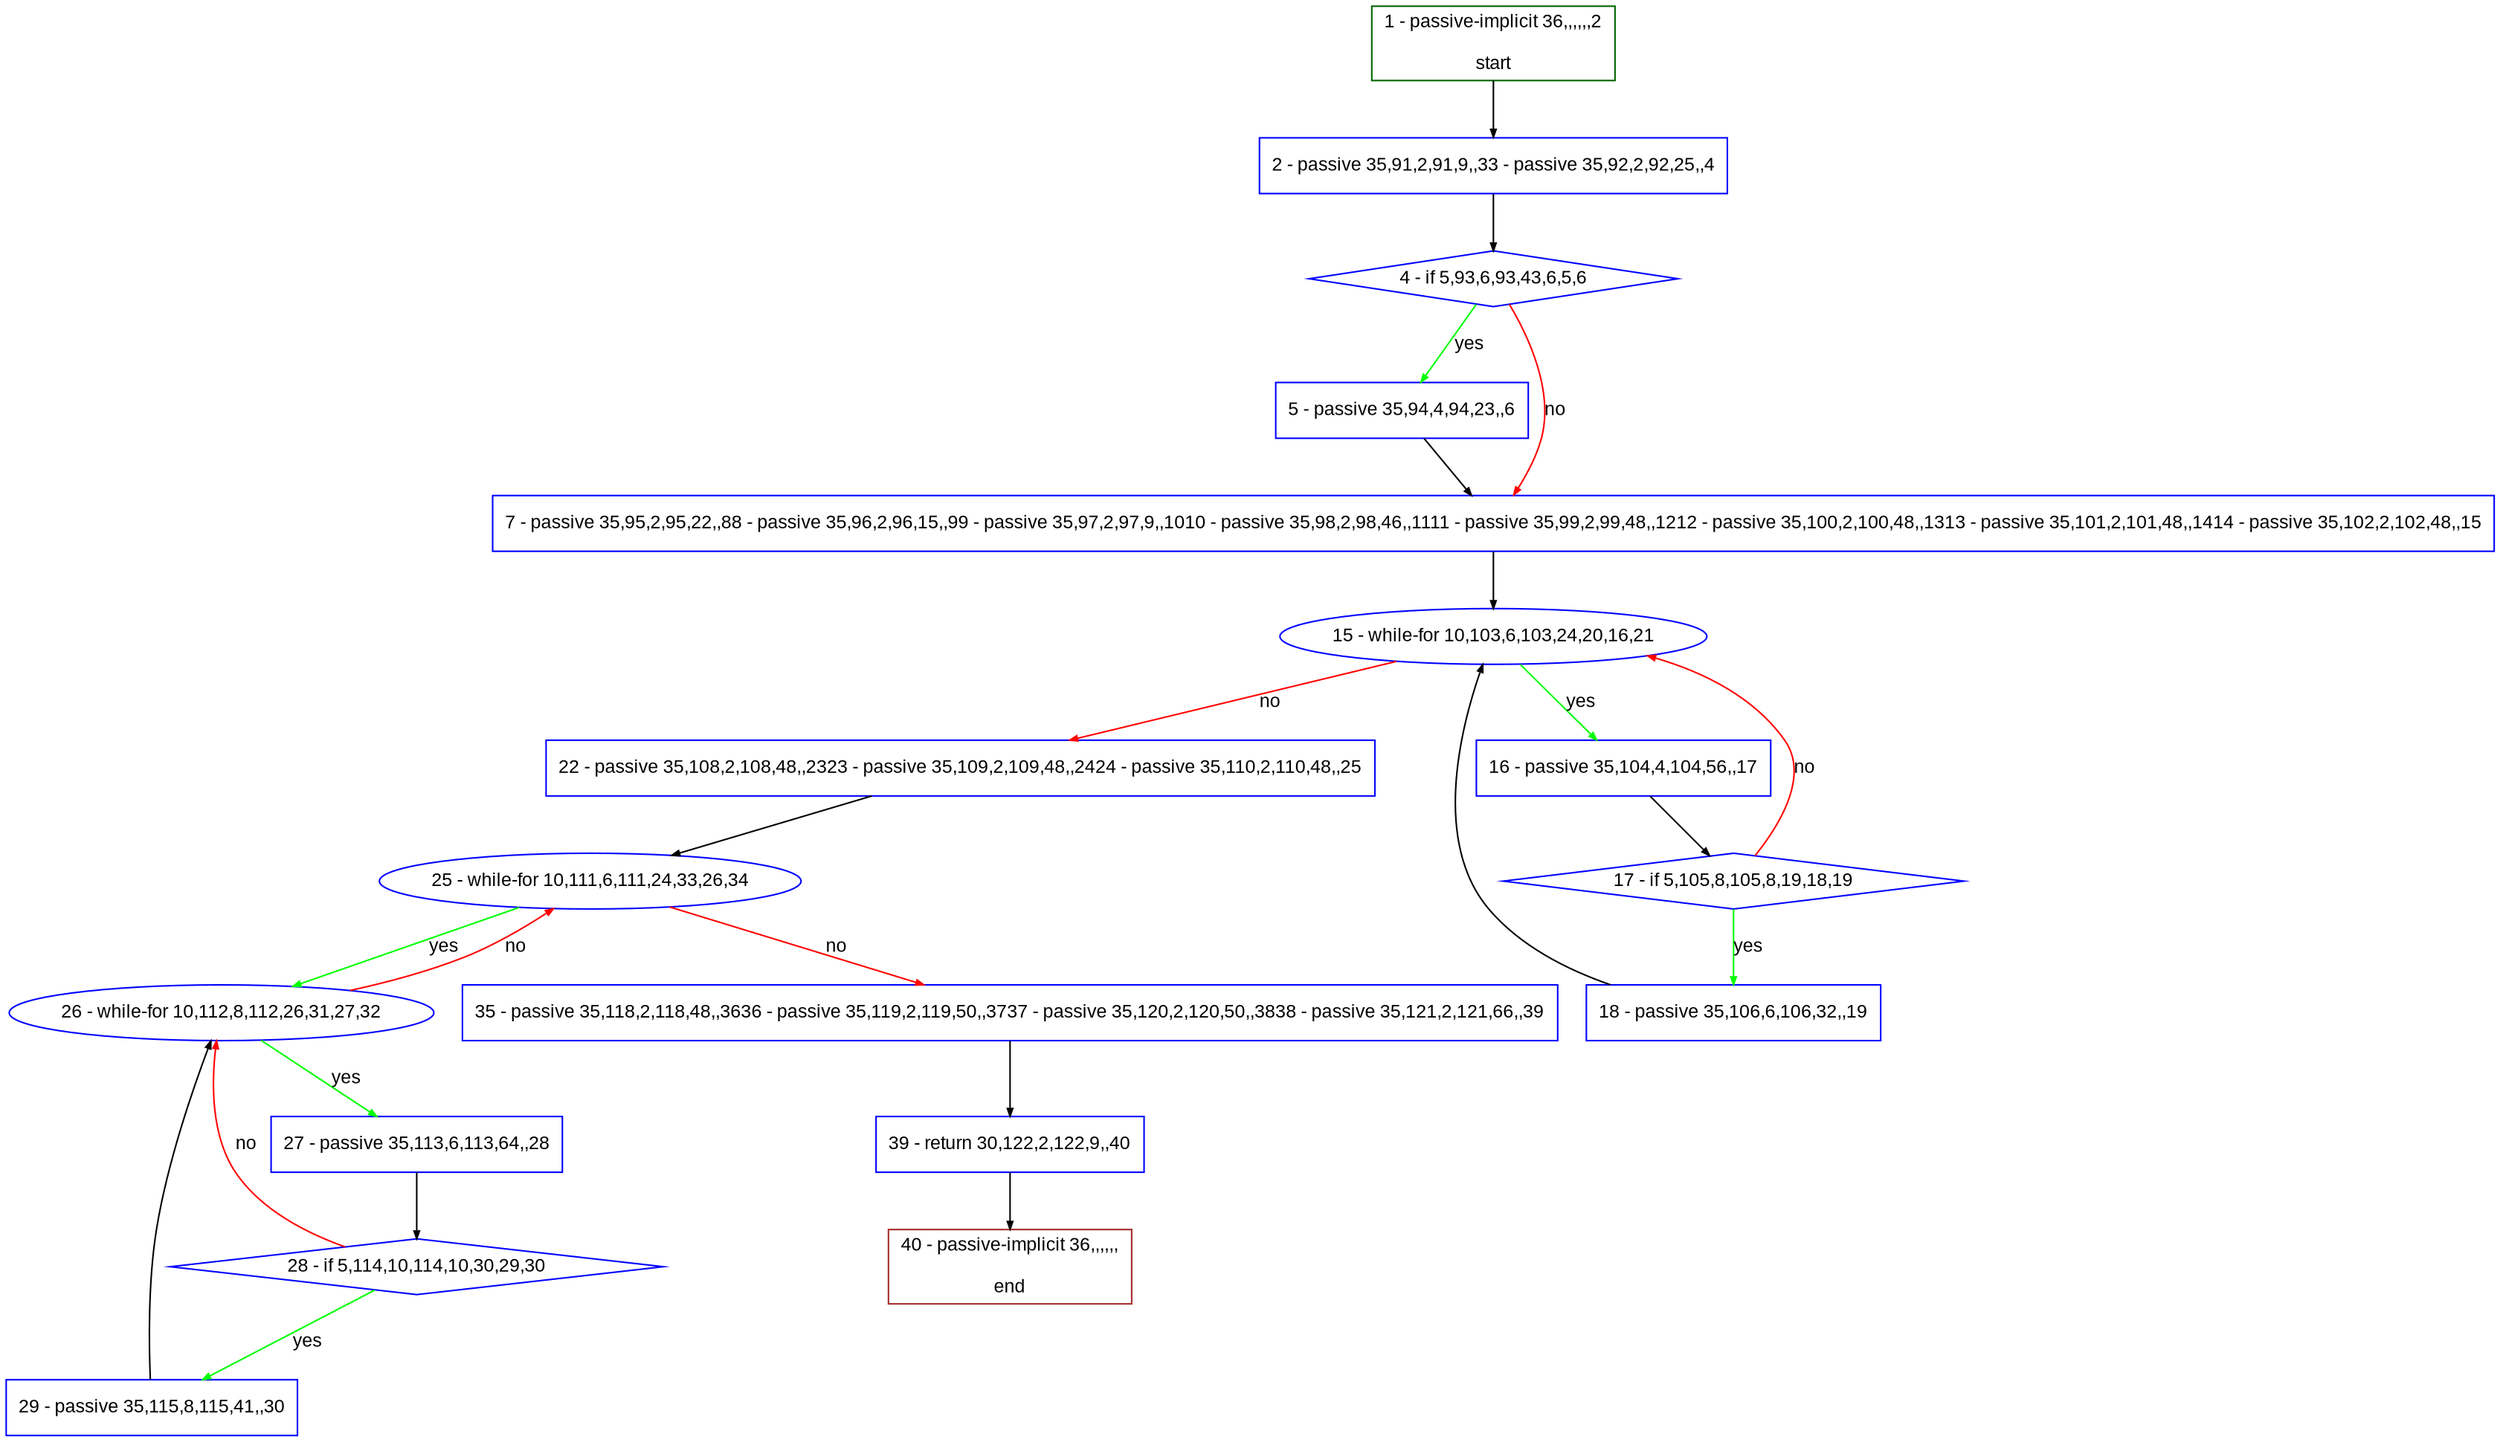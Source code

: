 digraph "" {
  graph [pack="true", label="", fontsize="12", packmode="clust", fontname="Arial", fillcolor="#FFFFCC", bgcolor="white", style="rounded,filled", compound="true"];
  node [node_initialized="no", label="", color="grey", fontsize="12", fillcolor="white", fontname="Arial", style="filled", shape="rectangle", compound="true", fixedsize="false"];
  edge [fontcolor="black", arrowhead="normal", arrowtail="none", arrowsize="0.5", ltail="", label="", color="black", fontsize="12", lhead="", fontname="Arial", dir="forward", compound="true"];
  __N1 [label="2 - passive 35,91,2,91,9,,33 - passive 35,92,2,92,25,,4", color="#0000ff", fillcolor="#ffffff", style="filled", shape="box"];
  __N2 [label="1 - passive-implicit 36,,,,,,2\n\nstart", color="#006400", fillcolor="#ffffff", style="filled", shape="box"];
  __N3 [label="4 - if 5,93,6,93,43,6,5,6", color="#0000ff", fillcolor="#ffffff", style="filled", shape="diamond"];
  __N4 [label="5 - passive 35,94,4,94,23,,6", color="#0000ff", fillcolor="#ffffff", style="filled", shape="box"];
  __N5 [label="7 - passive 35,95,2,95,22,,88 - passive 35,96,2,96,15,,99 - passive 35,97,2,97,9,,1010 - passive 35,98,2,98,46,,1111 - passive 35,99,2,99,48,,1212 - passive 35,100,2,100,48,,1313 - passive 35,101,2,101,48,,1414 - passive 35,102,2,102,48,,15", color="#0000ff", fillcolor="#ffffff", style="filled", shape="box"];
  __N6 [label="15 - while-for 10,103,6,103,24,20,16,21", color="#0000ff", fillcolor="#ffffff", style="filled", shape="oval"];
  __N7 [label="16 - passive 35,104,4,104,56,,17", color="#0000ff", fillcolor="#ffffff", style="filled", shape="box"];
  __N8 [label="22 - passive 35,108,2,108,48,,2323 - passive 35,109,2,109,48,,2424 - passive 35,110,2,110,48,,25", color="#0000ff", fillcolor="#ffffff", style="filled", shape="box"];
  __N9 [label="17 - if 5,105,8,105,8,19,18,19", color="#0000ff", fillcolor="#ffffff", style="filled", shape="diamond"];
  __N10 [label="18 - passive 35,106,6,106,32,,19", color="#0000ff", fillcolor="#ffffff", style="filled", shape="box"];
  __N11 [label="25 - while-for 10,111,6,111,24,33,26,34", color="#0000ff", fillcolor="#ffffff", style="filled", shape="oval"];
  __N12 [label="26 - while-for 10,112,8,112,26,31,27,32", color="#0000ff", fillcolor="#ffffff", style="filled", shape="oval"];
  __N13 [label="35 - passive 35,118,2,118,48,,3636 - passive 35,119,2,119,50,,3737 - passive 35,120,2,120,50,,3838 - passive 35,121,2,121,66,,39", color="#0000ff", fillcolor="#ffffff", style="filled", shape="box"];
  __N14 [label="27 - passive 35,113,6,113,64,,28", color="#0000ff", fillcolor="#ffffff", style="filled", shape="box"];
  __N15 [label="28 - if 5,114,10,114,10,30,29,30", color="#0000ff", fillcolor="#ffffff", style="filled", shape="diamond"];
  __N16 [label="29 - passive 35,115,8,115,41,,30", color="#0000ff", fillcolor="#ffffff", style="filled", shape="box"];
  __N17 [label="39 - return 30,122,2,122,9,,40", color="#0000ff", fillcolor="#ffffff", style="filled", shape="box"];
  __N18 [label="40 - passive-implicit 36,,,,,,\n\nend", color="#a52a2a", fillcolor="#ffffff", style="filled", shape="box"];
  __N2 -> __N1 [arrowhead="normal", arrowtail="none", color="#000000", label="", dir="forward"];
  __N1 -> __N3 [arrowhead="normal", arrowtail="none", color="#000000", label="", dir="forward"];
  __N3 -> __N4 [arrowhead="normal", arrowtail="none", color="#00ff00", label="yes", dir="forward"];
  __N3 -> __N5 [arrowhead="normal", arrowtail="none", color="#ff0000", label="no", dir="forward"];
  __N4 -> __N5 [arrowhead="normal", arrowtail="none", color="#000000", label="", dir="forward"];
  __N5 -> __N6 [arrowhead="normal", arrowtail="none", color="#000000", label="", dir="forward"];
  __N6 -> __N7 [arrowhead="normal", arrowtail="none", color="#00ff00", label="yes", dir="forward"];
  __N6 -> __N8 [arrowhead="normal", arrowtail="none", color="#ff0000", label="no", dir="forward"];
  __N7 -> __N9 [arrowhead="normal", arrowtail="none", color="#000000", label="", dir="forward"];
  __N9 -> __N6 [arrowhead="normal", arrowtail="none", color="#ff0000", label="no", dir="forward"];
  __N9 -> __N10 [arrowhead="normal", arrowtail="none", color="#00ff00", label="yes", dir="forward"];
  __N10 -> __N6 [arrowhead="normal", arrowtail="none", color="#000000", label="", dir="forward"];
  __N8 -> __N11 [arrowhead="normal", arrowtail="none", color="#000000", label="", dir="forward"];
  __N11 -> __N12 [arrowhead="normal", arrowtail="none", color="#00ff00", label="yes", dir="forward"];
  __N12 -> __N11 [arrowhead="normal", arrowtail="none", color="#ff0000", label="no", dir="forward"];
  __N11 -> __N13 [arrowhead="normal", arrowtail="none", color="#ff0000", label="no", dir="forward"];
  __N12 -> __N14 [arrowhead="normal", arrowtail="none", color="#00ff00", label="yes", dir="forward"];
  __N14 -> __N15 [arrowhead="normal", arrowtail="none", color="#000000", label="", dir="forward"];
  __N15 -> __N12 [arrowhead="normal", arrowtail="none", color="#ff0000", label="no", dir="forward"];
  __N15 -> __N16 [arrowhead="normal", arrowtail="none", color="#00ff00", label="yes", dir="forward"];
  __N16 -> __N12 [arrowhead="normal", arrowtail="none", color="#000000", label="", dir="forward"];
  __N13 -> __N17 [arrowhead="normal", arrowtail="none", color="#000000", label="", dir="forward"];
  __N17 -> __N18 [arrowhead="normal", arrowtail="none", color="#000000", label="", dir="forward"];
}
